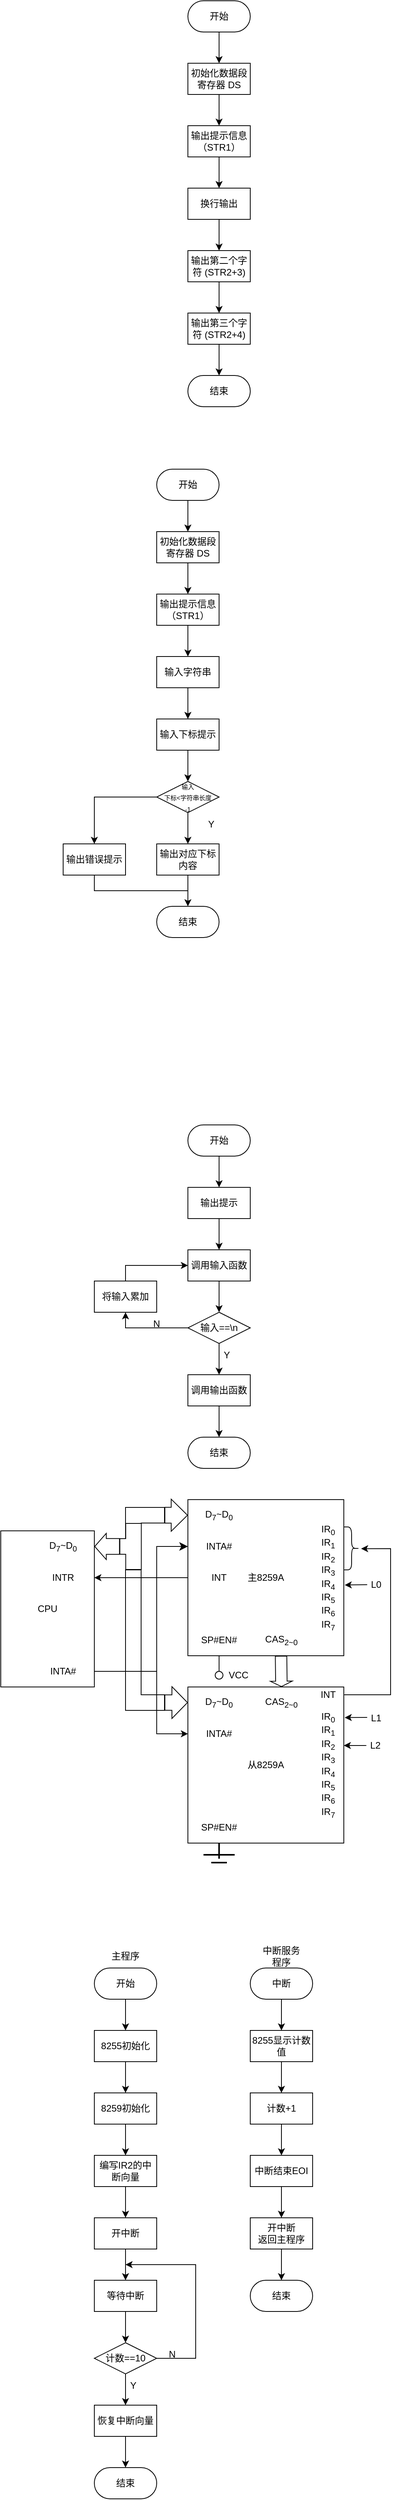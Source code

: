 <mxfile version="25.0.3">
  <diagram name="第 1 页" id="qM_Vd2Z4YwPu5ygJ0VQ-">
    <mxGraphModel dx="763" dy="683" grid="1" gridSize="10" guides="1" tooltips="1" connect="1" arrows="1" fold="1" page="1" pageScale="1" pageWidth="827" pageHeight="1169" math="0" shadow="0">
      <root>
        <mxCell id="0" />
        <mxCell id="1" parent="0" />
        <mxCell id="ZWVXak1l3mRAFnm6a1Ak-15" value="" style="shape=corner;whiteSpace=wrap;html=1;dx=20;dy=20;" parent="1" vertex="1">
          <mxGeometry x="200" y="2090" width="50" height="40" as="geometry" />
        </mxCell>
        <mxCell id="ZWVXak1l3mRAFnm6a1Ak-8" value="" style="shape=tee;whiteSpace=wrap;html=1;rotation=90;" parent="1" vertex="1">
          <mxGeometry x="177" y="2126.25" width="59" height="27.5" as="geometry" />
        </mxCell>
        <mxCell id="CKOHkXb5RTJAz6bEvQPp-3" style="edgeStyle=orthogonalEdgeStyle;rounded=0;orthogonalLoop=1;jettySize=auto;html=1;entryX=0.5;entryY=0;entryDx=0;entryDy=0;" parent="1" source="CKOHkXb5RTJAz6bEvQPp-1" target="CKOHkXb5RTJAz6bEvQPp-2" edge="1">
          <mxGeometry relative="1" as="geometry" />
        </mxCell>
        <mxCell id="CKOHkXb5RTJAz6bEvQPp-1" value="开始" style="rounded=1;whiteSpace=wrap;html=1;arcSize=50;" parent="1" vertex="1">
          <mxGeometry x="280" y="160" width="80" height="40" as="geometry" />
        </mxCell>
        <mxCell id="CKOHkXb5RTJAz6bEvQPp-5" style="edgeStyle=orthogonalEdgeStyle;rounded=0;orthogonalLoop=1;jettySize=auto;html=1;entryX=0.5;entryY=0;entryDx=0;entryDy=0;" parent="1" source="CKOHkXb5RTJAz6bEvQPp-2" target="CKOHkXb5RTJAz6bEvQPp-4" edge="1">
          <mxGeometry relative="1" as="geometry" />
        </mxCell>
        <mxCell id="CKOHkXb5RTJAz6bEvQPp-2" value="初始化数据段寄存器 DS" style="rounded=0;whiteSpace=wrap;html=1;" parent="1" vertex="1">
          <mxGeometry x="280" y="240" width="80" height="40" as="geometry" />
        </mxCell>
        <mxCell id="CKOHkXb5RTJAz6bEvQPp-7" style="edgeStyle=orthogonalEdgeStyle;rounded=0;orthogonalLoop=1;jettySize=auto;html=1;" parent="1" source="CKOHkXb5RTJAz6bEvQPp-4" target="CKOHkXb5RTJAz6bEvQPp-6" edge="1">
          <mxGeometry relative="1" as="geometry" />
        </mxCell>
        <mxCell id="CKOHkXb5RTJAz6bEvQPp-4" value="输出提示信息（STR1）" style="rounded=0;whiteSpace=wrap;html=1;" parent="1" vertex="1">
          <mxGeometry x="280" y="320" width="80" height="40" as="geometry" />
        </mxCell>
        <mxCell id="CKOHkXb5RTJAz6bEvQPp-10" style="edgeStyle=orthogonalEdgeStyle;rounded=0;orthogonalLoop=1;jettySize=auto;html=1;entryX=0.5;entryY=0;entryDx=0;entryDy=0;" parent="1" source="CKOHkXb5RTJAz6bEvQPp-6" target="CKOHkXb5RTJAz6bEvQPp-8" edge="1">
          <mxGeometry relative="1" as="geometry" />
        </mxCell>
        <mxCell id="CKOHkXb5RTJAz6bEvQPp-6" value="换行输出" style="rounded=0;whiteSpace=wrap;html=1;" parent="1" vertex="1">
          <mxGeometry x="280" y="400" width="80" height="40" as="geometry" />
        </mxCell>
        <mxCell id="CKOHkXb5RTJAz6bEvQPp-11" style="edgeStyle=orthogonalEdgeStyle;rounded=0;orthogonalLoop=1;jettySize=auto;html=1;entryX=0.5;entryY=0;entryDx=0;entryDy=0;" parent="1" source="CKOHkXb5RTJAz6bEvQPp-8" target="CKOHkXb5RTJAz6bEvQPp-9" edge="1">
          <mxGeometry relative="1" as="geometry" />
        </mxCell>
        <mxCell id="CKOHkXb5RTJAz6bEvQPp-8" value="输出第二个字符 (STR2+3)" style="rounded=0;whiteSpace=wrap;html=1;" parent="1" vertex="1">
          <mxGeometry x="280" y="480" width="80" height="40" as="geometry" />
        </mxCell>
        <mxCell id="CKOHkXb5RTJAz6bEvQPp-13" style="edgeStyle=orthogonalEdgeStyle;rounded=0;orthogonalLoop=1;jettySize=auto;html=1;" parent="1" source="CKOHkXb5RTJAz6bEvQPp-9" target="CKOHkXb5RTJAz6bEvQPp-12" edge="1">
          <mxGeometry relative="1" as="geometry" />
        </mxCell>
        <mxCell id="CKOHkXb5RTJAz6bEvQPp-9" value="输出第三个字符 (STR2+4)" style="rounded=0;whiteSpace=wrap;html=1;" parent="1" vertex="1">
          <mxGeometry x="280" y="560" width="80" height="40" as="geometry" />
        </mxCell>
        <mxCell id="CKOHkXb5RTJAz6bEvQPp-12" value="结束" style="rounded=1;whiteSpace=wrap;html=1;arcSize=50;" parent="1" vertex="1">
          <mxGeometry x="280" y="640" width="80" height="40" as="geometry" />
        </mxCell>
        <mxCell id="7yRLnJ1UI4WY9eKZldCq-5" style="edgeStyle=orthogonalEdgeStyle;rounded=0;orthogonalLoop=1;jettySize=auto;html=1;entryX=0.5;entryY=0;entryDx=0;entryDy=0;" parent="1" source="7yRLnJ1UI4WY9eKZldCq-1" target="7yRLnJ1UI4WY9eKZldCq-3" edge="1">
          <mxGeometry relative="1" as="geometry" />
        </mxCell>
        <mxCell id="7yRLnJ1UI4WY9eKZldCq-1" value="开始" style="rounded=1;whiteSpace=wrap;html=1;arcSize=50;" parent="1" vertex="1">
          <mxGeometry x="240" y="760" width="80" height="40" as="geometry" />
        </mxCell>
        <mxCell id="7yRLnJ1UI4WY9eKZldCq-2" style="edgeStyle=orthogonalEdgeStyle;rounded=0;orthogonalLoop=1;jettySize=auto;html=1;entryX=0.5;entryY=0;entryDx=0;entryDy=0;" parent="1" source="7yRLnJ1UI4WY9eKZldCq-3" target="7yRLnJ1UI4WY9eKZldCq-4" edge="1">
          <mxGeometry relative="1" as="geometry" />
        </mxCell>
        <mxCell id="7yRLnJ1UI4WY9eKZldCq-3" value="初始化数据段寄存器 DS" style="rounded=0;whiteSpace=wrap;html=1;" parent="1" vertex="1">
          <mxGeometry x="240" y="840" width="80" height="40" as="geometry" />
        </mxCell>
        <mxCell id="7yRLnJ1UI4WY9eKZldCq-4" value="输出提示信息（STR1）" style="rounded=0;whiteSpace=wrap;html=1;" parent="1" vertex="1">
          <mxGeometry x="240" y="920" width="80" height="40" as="geometry" />
        </mxCell>
        <mxCell id="7yRLnJ1UI4WY9eKZldCq-9" style="edgeStyle=orthogonalEdgeStyle;rounded=0;orthogonalLoop=1;jettySize=auto;html=1;entryX=0.5;entryY=0;entryDx=0;entryDy=0;" parent="1" source="7yRLnJ1UI4WY9eKZldCq-6" target="7yRLnJ1UI4WY9eKZldCq-8" edge="1">
          <mxGeometry relative="1" as="geometry" />
        </mxCell>
        <mxCell id="7yRLnJ1UI4WY9eKZldCq-6" value="输入字符串" style="rounded=0;whiteSpace=wrap;html=1;" parent="1" vertex="1">
          <mxGeometry x="240" y="1000" width="80" height="40" as="geometry" />
        </mxCell>
        <mxCell id="7yRLnJ1UI4WY9eKZldCq-7" style="edgeStyle=orthogonalEdgeStyle;rounded=0;orthogonalLoop=1;jettySize=auto;html=1;entryX=0.5;entryY=0;entryDx=0;entryDy=0;" parent="1" source="7yRLnJ1UI4WY9eKZldCq-4" target="7yRLnJ1UI4WY9eKZldCq-6" edge="1">
          <mxGeometry relative="1" as="geometry" />
        </mxCell>
        <mxCell id="7yRLnJ1UI4WY9eKZldCq-11" style="edgeStyle=orthogonalEdgeStyle;rounded=0;orthogonalLoop=1;jettySize=auto;html=1;" parent="1" source="7yRLnJ1UI4WY9eKZldCq-8" target="7yRLnJ1UI4WY9eKZldCq-10" edge="1">
          <mxGeometry relative="1" as="geometry" />
        </mxCell>
        <mxCell id="7yRLnJ1UI4WY9eKZldCq-8" value="输入下标提示" style="rounded=0;whiteSpace=wrap;html=1;" parent="1" vertex="1">
          <mxGeometry x="240" y="1080" width="80" height="40" as="geometry" />
        </mxCell>
        <mxCell id="7yRLnJ1UI4WY9eKZldCq-13" style="edgeStyle=orthogonalEdgeStyle;rounded=0;orthogonalLoop=1;jettySize=auto;html=1;" parent="1" source="7yRLnJ1UI4WY9eKZldCq-10" edge="1">
          <mxGeometry relative="1" as="geometry">
            <mxPoint x="280" y="1240" as="targetPoint" />
          </mxGeometry>
        </mxCell>
        <mxCell id="7yRLnJ1UI4WY9eKZldCq-19" style="edgeStyle=orthogonalEdgeStyle;rounded=0;orthogonalLoop=1;jettySize=auto;html=1;entryX=0.5;entryY=0;entryDx=0;entryDy=0;" parent="1" source="7yRLnJ1UI4WY9eKZldCq-10" target="7yRLnJ1UI4WY9eKZldCq-18" edge="1">
          <mxGeometry relative="1" as="geometry" />
        </mxCell>
        <mxCell id="7yRLnJ1UI4WY9eKZldCq-10" value="&lt;font style=&quot;font-size: 8px;&quot;&gt;输入&lt;/font&gt;&lt;div&gt;&lt;font style=&quot;font-size: 8px;&quot;&gt;下&lt;/font&gt;&lt;font style=&quot;background-color: initial; font-size: 8px;&quot;&gt;标&amp;lt;字符串长&lt;/font&gt;&lt;span style=&quot;background-color: initial; font-size: 8px;&quot;&gt;度&lt;/span&gt;&lt;div&gt;&lt;span style=&quot;font-size: 8px; background-color: initial;&quot;&gt;-1&lt;/span&gt;&lt;/div&gt;&lt;/div&gt;" style="rhombus;whiteSpace=wrap;html=1;" parent="1" vertex="1">
          <mxGeometry x="240" y="1160" width="80" height="40" as="geometry" />
        </mxCell>
        <mxCell id="7yRLnJ1UI4WY9eKZldCq-16" style="edgeStyle=orthogonalEdgeStyle;rounded=0;orthogonalLoop=1;jettySize=auto;html=1;entryX=0.5;entryY=0;entryDx=0;entryDy=0;" parent="1" source="7yRLnJ1UI4WY9eKZldCq-14" target="7yRLnJ1UI4WY9eKZldCq-15" edge="1">
          <mxGeometry relative="1" as="geometry" />
        </mxCell>
        <mxCell id="7yRLnJ1UI4WY9eKZldCq-14" value="输出对应下标内容" style="rounded=0;whiteSpace=wrap;html=1;" parent="1" vertex="1">
          <mxGeometry x="240" y="1240" width="80" height="40" as="geometry" />
        </mxCell>
        <mxCell id="7yRLnJ1UI4WY9eKZldCq-15" value="结束" style="rounded=1;whiteSpace=wrap;html=1;arcSize=50;" parent="1" vertex="1">
          <mxGeometry x="240" y="1320" width="80" height="40" as="geometry" />
        </mxCell>
        <mxCell id="7yRLnJ1UI4WY9eKZldCq-17" value="Y" style="text;html=1;align=center;verticalAlign=middle;whiteSpace=wrap;rounded=0;" parent="1" vertex="1">
          <mxGeometry x="280" y="1200" width="60" height="30" as="geometry" />
        </mxCell>
        <mxCell id="7yRLnJ1UI4WY9eKZldCq-18" value="输出错误提示" style="rounded=0;whiteSpace=wrap;html=1;" parent="1" vertex="1">
          <mxGeometry x="120" y="1240" width="80" height="40" as="geometry" />
        </mxCell>
        <mxCell id="7yRLnJ1UI4WY9eKZldCq-21" value="" style="endArrow=none;html=1;rounded=0;exitX=0.5;exitY=1;exitDx=0;exitDy=0;" parent="1" source="7yRLnJ1UI4WY9eKZldCq-18" edge="1">
          <mxGeometry width="50" height="50" relative="1" as="geometry">
            <mxPoint x="160" y="1300" as="sourcePoint" />
            <mxPoint x="280" y="1300" as="targetPoint" />
            <Array as="points">
              <mxPoint x="160" y="1300" />
            </Array>
          </mxGeometry>
        </mxCell>
        <mxCell id="BoqUyhiPFlQtKTsmYZfX-4" style="edgeStyle=orthogonalEdgeStyle;rounded=0;orthogonalLoop=1;jettySize=auto;html=1;entryX=0.5;entryY=0;entryDx=0;entryDy=0;" parent="1" source="BoqUyhiPFlQtKTsmYZfX-1" target="BoqUyhiPFlQtKTsmYZfX-3" edge="1">
          <mxGeometry relative="1" as="geometry" />
        </mxCell>
        <mxCell id="BoqUyhiPFlQtKTsmYZfX-1" value="开始" style="rounded=1;whiteSpace=wrap;html=1;arcSize=50;" parent="1" vertex="1">
          <mxGeometry x="280" y="1600" width="80" height="40" as="geometry" />
        </mxCell>
        <mxCell id="BoqUyhiPFlQtKTsmYZfX-2" value="结束" style="rounded=1;whiteSpace=wrap;html=1;arcSize=50;" parent="1" vertex="1">
          <mxGeometry x="280" y="2000" width="80" height="40" as="geometry" />
        </mxCell>
        <mxCell id="BoqUyhiPFlQtKTsmYZfX-7" style="edgeStyle=orthogonalEdgeStyle;rounded=0;orthogonalLoop=1;jettySize=auto;html=1;entryX=0.5;entryY=0;entryDx=0;entryDy=0;" parent="1" source="BoqUyhiPFlQtKTsmYZfX-3" target="BoqUyhiPFlQtKTsmYZfX-5" edge="1">
          <mxGeometry relative="1" as="geometry" />
        </mxCell>
        <mxCell id="BoqUyhiPFlQtKTsmYZfX-3" value="输出提示" style="rounded=0;whiteSpace=wrap;html=1;" parent="1" vertex="1">
          <mxGeometry x="280" y="1680" width="80" height="40" as="geometry" />
        </mxCell>
        <mxCell id="BoqUyhiPFlQtKTsmYZfX-8" style="edgeStyle=orthogonalEdgeStyle;rounded=0;orthogonalLoop=1;jettySize=auto;html=1;" parent="1" source="BoqUyhiPFlQtKTsmYZfX-5" target="BoqUyhiPFlQtKTsmYZfX-6" edge="1">
          <mxGeometry relative="1" as="geometry" />
        </mxCell>
        <mxCell id="BoqUyhiPFlQtKTsmYZfX-5" value="调用输入函数" style="rounded=0;whiteSpace=wrap;html=1;" parent="1" vertex="1">
          <mxGeometry x="280" y="1760" width="80" height="40" as="geometry" />
        </mxCell>
        <mxCell id="BoqUyhiPFlQtKTsmYZfX-13" style="edgeStyle=orthogonalEdgeStyle;rounded=0;orthogonalLoop=1;jettySize=auto;html=1;entryX=0.5;entryY=0;entryDx=0;entryDy=0;" parent="1" source="BoqUyhiPFlQtKTsmYZfX-6" target="BoqUyhiPFlQtKTsmYZfX-12" edge="1">
          <mxGeometry relative="1" as="geometry" />
        </mxCell>
        <mxCell id="BoqUyhiPFlQtKTsmYZfX-16" style="edgeStyle=orthogonalEdgeStyle;rounded=0;orthogonalLoop=1;jettySize=auto;html=1;entryX=0.5;entryY=1;entryDx=0;entryDy=0;" parent="1" source="BoqUyhiPFlQtKTsmYZfX-6" target="BoqUyhiPFlQtKTsmYZfX-15" edge="1">
          <mxGeometry relative="1" as="geometry" />
        </mxCell>
        <mxCell id="BoqUyhiPFlQtKTsmYZfX-6" value="输入==\n" style="rhombus;whiteSpace=wrap;html=1;" parent="1" vertex="1">
          <mxGeometry x="280" y="1840" width="80" height="40" as="geometry" />
        </mxCell>
        <mxCell id="BoqUyhiPFlQtKTsmYZfX-20" style="edgeStyle=orthogonalEdgeStyle;rounded=0;orthogonalLoop=1;jettySize=auto;html=1;entryX=0.5;entryY=0;entryDx=0;entryDy=0;" parent="1" source="BoqUyhiPFlQtKTsmYZfX-12" target="BoqUyhiPFlQtKTsmYZfX-2" edge="1">
          <mxGeometry relative="1" as="geometry" />
        </mxCell>
        <mxCell id="BoqUyhiPFlQtKTsmYZfX-12" value="调用输出函数" style="rounded=0;whiteSpace=wrap;html=1;" parent="1" vertex="1">
          <mxGeometry x="280" y="1920" width="80" height="40" as="geometry" />
        </mxCell>
        <mxCell id="BoqUyhiPFlQtKTsmYZfX-17" style="edgeStyle=orthogonalEdgeStyle;rounded=0;orthogonalLoop=1;jettySize=auto;html=1;entryX=0;entryY=0.5;entryDx=0;entryDy=0;" parent="1" source="BoqUyhiPFlQtKTsmYZfX-15" target="BoqUyhiPFlQtKTsmYZfX-5" edge="1">
          <mxGeometry relative="1" as="geometry">
            <Array as="points">
              <mxPoint x="200" y="1780" />
            </Array>
          </mxGeometry>
        </mxCell>
        <mxCell id="BoqUyhiPFlQtKTsmYZfX-15" value="将输入累加" style="rounded=0;whiteSpace=wrap;html=1;" parent="1" vertex="1">
          <mxGeometry x="160" y="1800" width="80" height="40" as="geometry" />
        </mxCell>
        <mxCell id="BoqUyhiPFlQtKTsmYZfX-18" value="N" style="text;html=1;align=center;verticalAlign=middle;whiteSpace=wrap;rounded=0;" parent="1" vertex="1">
          <mxGeometry x="210" y="1840" width="60" height="30" as="geometry" />
        </mxCell>
        <mxCell id="BoqUyhiPFlQtKTsmYZfX-19" value="Y" style="text;html=1;align=center;verticalAlign=middle;whiteSpace=wrap;rounded=0;" parent="1" vertex="1">
          <mxGeometry x="300" y="1880" width="60" height="30" as="geometry" />
        </mxCell>
        <mxCell id="Rfe_46gNkRVvI8GZcj9P-1" value="CPU" style="rounded=0;whiteSpace=wrap;html=1;" parent="1" vertex="1">
          <mxGeometry x="40" y="2120" width="120" height="200" as="geometry" />
        </mxCell>
        <mxCell id="Rfe_46gNkRVvI8GZcj9P-2" value="D&lt;sub&gt;7&lt;/sub&gt;~D&lt;sub&gt;0&lt;/sub&gt;" style="text;html=1;align=center;verticalAlign=middle;whiteSpace=wrap;rounded=0;" parent="1" vertex="1">
          <mxGeometry x="80" y="2120" width="80" height="40" as="geometry" />
        </mxCell>
        <mxCell id="Rfe_46gNkRVvI8GZcj9P-3" value="INTR" style="text;html=1;align=center;verticalAlign=middle;whiteSpace=wrap;rounded=0;" parent="1" vertex="1">
          <mxGeometry x="80" y="2160" width="80" height="40" as="geometry" />
        </mxCell>
        <mxCell id="Rfe_46gNkRVvI8GZcj9P-4" value="INTA#" style="text;html=1;align=center;verticalAlign=middle;whiteSpace=wrap;rounded=0;" parent="1" vertex="1">
          <mxGeometry x="80" y="2280" width="80" height="40" as="geometry" />
        </mxCell>
        <mxCell id="Rfe_46gNkRVvI8GZcj9P-5" value="主8259A" style="rounded=0;whiteSpace=wrap;html=1;" parent="1" vertex="1">
          <mxGeometry x="280" y="2080" width="200" height="200" as="geometry" />
        </mxCell>
        <mxCell id="Rfe_46gNkRVvI8GZcj9P-6" value="D&lt;sub&gt;7&lt;/sub&gt;~D&lt;sub&gt;0&lt;/sub&gt;" style="text;html=1;align=center;verticalAlign=middle;whiteSpace=wrap;rounded=0;" parent="1" vertex="1">
          <mxGeometry x="280" y="2080" width="80" height="40" as="geometry" />
        </mxCell>
        <mxCell id="Rfe_46gNkRVvI8GZcj9P-7" value="INTA#" style="text;html=1;align=center;verticalAlign=middle;whiteSpace=wrap;rounded=0;" parent="1" vertex="1">
          <mxGeometry x="280" y="2120" width="80" height="40" as="geometry" />
        </mxCell>
        <mxCell id="Rfe_46gNkRVvI8GZcj9P-8" value="INT" style="text;html=1;align=center;verticalAlign=middle;whiteSpace=wrap;rounded=0;" parent="1" vertex="1">
          <mxGeometry x="280" y="2160" width="80" height="40" as="geometry" />
        </mxCell>
        <mxCell id="Rfe_46gNkRVvI8GZcj9P-9" value="SP#EN#" style="text;html=1;align=center;verticalAlign=middle;whiteSpace=wrap;rounded=0;" parent="1" vertex="1">
          <mxGeometry x="280" y="2240" width="80" height="40" as="geometry" />
        </mxCell>
        <mxCell id="Rfe_46gNkRVvI8GZcj9P-10" value="CAS&lt;sub&gt;2~0&lt;/sub&gt;" style="text;html=1;align=center;verticalAlign=middle;whiteSpace=wrap;rounded=0;" parent="1" vertex="1">
          <mxGeometry x="360" y="2240" width="80" height="40" as="geometry" />
        </mxCell>
        <mxCell id="Rfe_46gNkRVvI8GZcj9P-11" value="IR&lt;sub&gt;0&lt;/sub&gt;&lt;div&gt;IR&lt;sub&gt;1&lt;/sub&gt;&lt;/div&gt;&lt;div&gt;IR&lt;sub&gt;2&lt;/sub&gt;&lt;/div&gt;&lt;div&gt;IR&lt;sub&gt;3&lt;/sub&gt;&lt;/div&gt;&lt;div&gt;IR&lt;sub&gt;4&lt;/sub&gt;&lt;/div&gt;&lt;div&gt;IR&lt;sub&gt;5&lt;/sub&gt;&lt;/div&gt;&lt;div&gt;IR&lt;sub&gt;6&lt;/sub&gt;&lt;/div&gt;&lt;div&gt;IR&lt;sub&gt;7&lt;/sub&gt;&lt;/div&gt;" style="text;html=1;align=center;verticalAlign=middle;whiteSpace=wrap;rounded=0;" parent="1" vertex="1">
          <mxGeometry x="440" y="2080" width="40" height="200" as="geometry" />
        </mxCell>
        <mxCell id="Rfe_46gNkRVvI8GZcj9P-12" value="从8259A" style="rounded=0;whiteSpace=wrap;html=1;" parent="1" vertex="1">
          <mxGeometry x="280" y="2320" width="200" height="200" as="geometry" />
        </mxCell>
        <mxCell id="Rfe_46gNkRVvI8GZcj9P-13" value="D&lt;sub&gt;7&lt;/sub&gt;~D&lt;sub&gt;0&lt;/sub&gt;" style="text;html=1;align=center;verticalAlign=middle;whiteSpace=wrap;rounded=0;" parent="1" vertex="1">
          <mxGeometry x="280" y="2320" width="80" height="40" as="geometry" />
        </mxCell>
        <mxCell id="Rfe_46gNkRVvI8GZcj9P-14" value="INTA#" style="text;html=1;align=center;verticalAlign=middle;whiteSpace=wrap;rounded=0;" parent="1" vertex="1">
          <mxGeometry x="280" y="2360" width="80" height="40" as="geometry" />
        </mxCell>
        <mxCell id="Rfe_46gNkRVvI8GZcj9P-16" value="SP#EN#" style="text;html=1;align=center;verticalAlign=middle;whiteSpace=wrap;rounded=0;" parent="1" vertex="1">
          <mxGeometry x="280" y="2480" width="80" height="40" as="geometry" />
        </mxCell>
        <mxCell id="Rfe_46gNkRVvI8GZcj9P-17" value="CAS&lt;sub&gt;2~0&lt;/sub&gt;" style="text;html=1;align=center;verticalAlign=middle;whiteSpace=wrap;rounded=0;" parent="1" vertex="1">
          <mxGeometry x="360" y="2320" width="80" height="40" as="geometry" />
        </mxCell>
        <mxCell id="Rfe_46gNkRVvI8GZcj9P-18" value="IR&lt;sub&gt;0&lt;/sub&gt;&lt;div&gt;IR&lt;sub&gt;1&lt;/sub&gt;&lt;/div&gt;&lt;div&gt;IR&lt;sub&gt;2&lt;/sub&gt;&lt;/div&gt;&lt;div&gt;IR&lt;sub&gt;3&lt;/sub&gt;&lt;/div&gt;&lt;div&gt;IR&lt;sub&gt;4&lt;/sub&gt;&lt;/div&gt;&lt;div&gt;IR&lt;sub&gt;5&lt;/sub&gt;&lt;/div&gt;&lt;div&gt;IR&lt;sub&gt;6&lt;/sub&gt;&lt;/div&gt;&lt;div&gt;IR&lt;sub&gt;7&lt;/sub&gt;&lt;/div&gt;" style="text;html=1;align=center;verticalAlign=middle;whiteSpace=wrap;rounded=0;" parent="1" vertex="1">
          <mxGeometry x="440" y="2320" width="40" height="200" as="geometry" />
        </mxCell>
        <mxCell id="Rfe_46gNkRVvI8GZcj9P-19" value="" style="shape=flexArrow;endArrow=classic;html=1;rounded=0;width=14.722;endSize=1.969;endWidth=12.448;" parent="1" edge="1">
          <mxGeometry width="50" height="50" relative="1" as="geometry">
            <mxPoint x="399.5" y="2280" as="sourcePoint" />
            <mxPoint x="400" y="2320" as="targetPoint" />
          </mxGeometry>
        </mxCell>
        <mxCell id="Rfe_46gNkRVvI8GZcj9P-21" value="" style="endArrow=none;html=1;rounded=0;entryX=0.5;entryY=1;entryDx=0;entryDy=0;" parent="1" target="Rfe_46gNkRVvI8GZcj9P-9" edge="1">
          <mxGeometry width="50" height="50" relative="1" as="geometry">
            <mxPoint x="320" y="2300" as="sourcePoint" />
            <mxPoint x="390" y="2250" as="targetPoint" />
          </mxGeometry>
        </mxCell>
        <mxCell id="Rfe_46gNkRVvI8GZcj9P-22" value="" style="ellipse;whiteSpace=wrap;html=1;aspect=fixed;" parent="1" vertex="1">
          <mxGeometry x="315" y="2300" width="10" height="10" as="geometry" />
        </mxCell>
        <mxCell id="Rfe_46gNkRVvI8GZcj9P-23" value="VCC" style="text;html=1;align=center;verticalAlign=middle;whiteSpace=wrap;rounded=0;" parent="1" vertex="1">
          <mxGeometry x="315" y="2290" width="60" height="30" as="geometry" />
        </mxCell>
        <mxCell id="Rfe_46gNkRVvI8GZcj9P-15" value="INT" style="text;html=1;align=center;verticalAlign=middle;whiteSpace=wrap;rounded=0;" parent="1" vertex="1">
          <mxGeometry x="440" y="2320" width="40" height="20" as="geometry" />
        </mxCell>
        <mxCell id="ZWVXak1l3mRAFnm6a1Ak-10" value="" style="shape=flexArrow;endArrow=classic;html=1;rounded=0;entryX=1;entryY=0.5;entryDx=0;entryDy=0;endWidth=12.36;endSize=4.609;width=20.235;exitX=0.5;exitY=1;exitDx=0;exitDy=0;exitPerimeter=0;" parent="1" source="ZWVXak1l3mRAFnm6a1Ak-8" target="Rfe_46gNkRVvI8GZcj9P-2" edge="1">
          <mxGeometry width="50" height="50" relative="1" as="geometry">
            <mxPoint x="190" y="2140" as="sourcePoint" />
            <mxPoint x="225" y="2090" as="targetPoint" />
            <Array as="points" />
          </mxGeometry>
        </mxCell>
        <mxCell id="ZWVXak1l3mRAFnm6a1Ak-17" value="" style="shape=flexArrow;endArrow=classic;html=1;rounded=0;entryX=0;entryY=0.5;entryDx=0;entryDy=0;width=20.192;endSize=6.64;" parent="1" target="Rfe_46gNkRVvI8GZcj9P-6" edge="1">
          <mxGeometry width="50" height="50" relative="1" as="geometry">
            <mxPoint x="250" y="2100" as="sourcePoint" />
            <mxPoint x="286" y="2040" as="targetPoint" />
          </mxGeometry>
        </mxCell>
        <mxCell id="ZWVXak1l3mRAFnm6a1Ak-18" value="" style="shape=corner;whiteSpace=wrap;html=1;rotation=-90;" parent="1" vertex="1">
          <mxGeometry x="135" y="2235" width="180" height="50" as="geometry" />
        </mxCell>
        <mxCell id="ZWVXak1l3mRAFnm6a1Ak-19" value="" style="shape=flexArrow;endArrow=classic;html=1;rounded=0;entryX=0;entryY=0.5;entryDx=0;entryDy=0;exitX=0;exitY=0;exitDx=10;exitDy=50;exitPerimeter=0;width=19.777;endSize=6.326;" parent="1" source="ZWVXak1l3mRAFnm6a1Ak-18" target="Rfe_46gNkRVvI8GZcj9P-13" edge="1">
          <mxGeometry width="50" height="50" relative="1" as="geometry">
            <mxPoint x="220" y="2330" as="sourcePoint" />
            <mxPoint x="270" y="2280" as="targetPoint" />
          </mxGeometry>
        </mxCell>
        <mxCell id="ZWVXak1l3mRAFnm6a1Ak-20" value="" style="endArrow=classic;html=1;rounded=0;entryX=1;entryY=0.5;entryDx=0;entryDy=0;exitX=0;exitY=0.5;exitDx=0;exitDy=0;" parent="1" source="Rfe_46gNkRVvI8GZcj9P-8" target="Rfe_46gNkRVvI8GZcj9P-3" edge="1">
          <mxGeometry width="50" height="50" relative="1" as="geometry">
            <mxPoint x="290" y="2360" as="sourcePoint" />
            <mxPoint x="340" y="2310" as="targetPoint" />
          </mxGeometry>
        </mxCell>
        <mxCell id="ZWVXak1l3mRAFnm6a1Ak-22" value="" style="edgeStyle=elbowEdgeStyle;elbow=horizontal;endArrow=classic;html=1;curved=0;rounded=0;endSize=8;startSize=8;exitX=1;exitY=0;exitDx=0;exitDy=0;entryX=0;entryY=0.5;entryDx=0;entryDy=0;" parent="1" target="Rfe_46gNkRVvI8GZcj9P-7" edge="1">
          <mxGeometry width="50" height="50" relative="1" as="geometry">
            <mxPoint x="160" y="2300" as="sourcePoint" />
            <mxPoint x="280" y="2160" as="targetPoint" />
            <Array as="points">
              <mxPoint x="240" y="2220" />
            </Array>
          </mxGeometry>
        </mxCell>
        <mxCell id="ZWVXak1l3mRAFnm6a1Ak-24" value="" style="endArrow=classic;html=1;rounded=0;entryX=0;entryY=0.5;entryDx=0;entryDy=0;" parent="1" target="Rfe_46gNkRVvI8GZcj9P-14" edge="1">
          <mxGeometry width="50" height="50" relative="1" as="geometry">
            <mxPoint x="240" y="2300" as="sourcePoint" />
            <mxPoint x="189.02" y="2383" as="targetPoint" />
            <Array as="points">
              <mxPoint x="240" y="2380" />
            </Array>
          </mxGeometry>
        </mxCell>
        <mxCell id="ZWVXak1l3mRAFnm6a1Ak-26" value="" style="line;strokeWidth=2;html=1;" parent="1" vertex="1">
          <mxGeometry x="300" y="2530" width="40" height="10" as="geometry" />
        </mxCell>
        <mxCell id="ZWVXak1l3mRAFnm6a1Ak-27" value="" style="line;strokeWidth=2;html=1;" parent="1" vertex="1">
          <mxGeometry x="310" y="2540" width="20" height="10" as="geometry" />
        </mxCell>
        <mxCell id="ZWVXak1l3mRAFnm6a1Ak-28" value="" style="line;strokeWidth=2;direction=south;html=1;" parent="1" vertex="1">
          <mxGeometry x="315" y="2520" width="10" height="20" as="geometry" />
        </mxCell>
        <mxCell id="ZWVXak1l3mRAFnm6a1Ak-29" value="" style="endArrow=classic;html=1;rounded=0;entryX=1.028;entryY=0.196;entryDx=0;entryDy=0;entryPerimeter=0;" parent="1" target="Rfe_46gNkRVvI8GZcj9P-18" edge="1">
          <mxGeometry width="50" height="50" relative="1" as="geometry">
            <mxPoint x="510" y="2359" as="sourcePoint" />
            <mxPoint x="480" y="2365" as="targetPoint" />
          </mxGeometry>
        </mxCell>
        <mxCell id="ZWVXak1l3mRAFnm6a1Ak-36" value="" style="endArrow=classic;html=1;rounded=0;entryX=1.028;entryY=0.275;entryDx=0;entryDy=0;entryPerimeter=0;" parent="1" edge="1">
          <mxGeometry width="50" height="50" relative="1" as="geometry">
            <mxPoint x="508.88" y="2395" as="sourcePoint" />
            <mxPoint x="480" y="2395" as="targetPoint" />
          </mxGeometry>
        </mxCell>
        <mxCell id="ZWVXak1l3mRAFnm6a1Ak-37" value="L1" style="text;html=1;align=center;verticalAlign=middle;whiteSpace=wrap;rounded=0;" parent="1" vertex="1">
          <mxGeometry x="510.88" y="2345" width="21.12" height="30" as="geometry" />
        </mxCell>
        <mxCell id="ZWVXak1l3mRAFnm6a1Ak-38" value="L2" style="text;html=1;align=center;verticalAlign=middle;whiteSpace=wrap;rounded=0;" parent="1" vertex="1">
          <mxGeometry x="509.88" y="2380" width="21.12" height="30" as="geometry" />
        </mxCell>
        <mxCell id="ZWVXak1l3mRAFnm6a1Ak-39" value="" style="endArrow=classic;html=1;rounded=0;entryX=1.028;entryY=0.547;entryDx=0;entryDy=0;entryPerimeter=0;" parent="1" target="Rfe_46gNkRVvI8GZcj9P-11" edge="1">
          <mxGeometry width="50" height="50" relative="1" as="geometry">
            <mxPoint x="510" y="2189" as="sourcePoint" />
            <mxPoint x="500" y="2185" as="targetPoint" />
          </mxGeometry>
        </mxCell>
        <mxCell id="ZWVXak1l3mRAFnm6a1Ak-40" value="L0" style="text;html=1;align=center;verticalAlign=middle;whiteSpace=wrap;rounded=0;" parent="1" vertex="1">
          <mxGeometry x="510.88" y="2174" width="21.12" height="30" as="geometry" />
        </mxCell>
        <mxCell id="ZWVXak1l3mRAFnm6a1Ak-41" value="" style="shape=curlyBracket;whiteSpace=wrap;html=1;rounded=1;flipH=1;labelPosition=right;verticalLabelPosition=middle;align=left;verticalAlign=middle;size=0.5;" parent="1" vertex="1">
          <mxGeometry x="480" y="2115" width="20" height="55" as="geometry" />
        </mxCell>
        <mxCell id="ZWVXak1l3mRAFnm6a1Ak-42" style="edgeStyle=orthogonalEdgeStyle;rounded=0;orthogonalLoop=1;jettySize=auto;html=1;entryX=-0.11;entryY=0.506;entryDx=0;entryDy=0;entryPerimeter=0;" parent="1" source="Rfe_46gNkRVvI8GZcj9P-15" target="ZWVXak1l3mRAFnm6a1Ak-41" edge="1">
          <mxGeometry relative="1" as="geometry">
            <Array as="points">
              <mxPoint x="540" y="2330" />
              <mxPoint x="540" y="2143" />
            </Array>
          </mxGeometry>
        </mxCell>
        <mxCell id="Ons6xheaVSADuLljXwqq-5" style="edgeStyle=orthogonalEdgeStyle;rounded=0;orthogonalLoop=1;jettySize=auto;html=1;entryX=0.5;entryY=0;entryDx=0;entryDy=0;" edge="1" parent="1" source="Ons6xheaVSADuLljXwqq-1" target="Ons6xheaVSADuLljXwqq-2">
          <mxGeometry relative="1" as="geometry" />
        </mxCell>
        <mxCell id="Ons6xheaVSADuLljXwqq-1" value="开始" style="rounded=1;whiteSpace=wrap;html=1;arcSize=50;" vertex="1" parent="1">
          <mxGeometry x="160" y="2680" width="80" height="40" as="geometry" />
        </mxCell>
        <mxCell id="Ons6xheaVSADuLljXwqq-7" style="edgeStyle=orthogonalEdgeStyle;rounded=0;orthogonalLoop=1;jettySize=auto;html=1;entryX=0.5;entryY=0;entryDx=0;entryDy=0;" edge="1" parent="1" source="Ons6xheaVSADuLljXwqq-2" target="Ons6xheaVSADuLljXwqq-4">
          <mxGeometry relative="1" as="geometry" />
        </mxCell>
        <mxCell id="Ons6xheaVSADuLljXwqq-2" value="8255初始化" style="rounded=0;whiteSpace=wrap;html=1;" vertex="1" parent="1">
          <mxGeometry x="160" y="2760" width="80" height="40" as="geometry" />
        </mxCell>
        <mxCell id="Ons6xheaVSADuLljXwqq-3" value="主程序" style="text;html=1;align=center;verticalAlign=middle;whiteSpace=wrap;rounded=0;" vertex="1" parent="1">
          <mxGeometry x="170" y="2650" width="60" height="30" as="geometry" />
        </mxCell>
        <mxCell id="Ons6xheaVSADuLljXwqq-23" style="edgeStyle=orthogonalEdgeStyle;rounded=0;orthogonalLoop=1;jettySize=auto;html=1;entryX=0.5;entryY=0;entryDx=0;entryDy=0;" edge="1" parent="1" source="Ons6xheaVSADuLljXwqq-4" target="Ons6xheaVSADuLljXwqq-9">
          <mxGeometry relative="1" as="geometry" />
        </mxCell>
        <mxCell id="Ons6xheaVSADuLljXwqq-4" value="8259初始化" style="rounded=0;whiteSpace=wrap;html=1;" vertex="1" parent="1">
          <mxGeometry x="160" y="2840" width="80" height="40" as="geometry" />
        </mxCell>
        <mxCell id="Ons6xheaVSADuLljXwqq-15" style="edgeStyle=orthogonalEdgeStyle;rounded=0;orthogonalLoop=1;jettySize=auto;html=1;entryX=0.5;entryY=0;entryDx=0;entryDy=0;" edge="1" parent="1" source="Ons6xheaVSADuLljXwqq-8" target="Ons6xheaVSADuLljXwqq-11">
          <mxGeometry relative="1" as="geometry" />
        </mxCell>
        <mxCell id="Ons6xheaVSADuLljXwqq-8" value="等待中断" style="rounded=0;whiteSpace=wrap;html=1;" vertex="1" parent="1">
          <mxGeometry x="160" y="3080" width="80" height="40" as="geometry" />
        </mxCell>
        <mxCell id="Ons6xheaVSADuLljXwqq-13" style="edgeStyle=orthogonalEdgeStyle;rounded=0;orthogonalLoop=1;jettySize=auto;html=1;entryX=0.5;entryY=0;entryDx=0;entryDy=0;" edge="1" parent="1" source="Ons6xheaVSADuLljXwqq-9" target="Ons6xheaVSADuLljXwqq-10">
          <mxGeometry relative="1" as="geometry" />
        </mxCell>
        <mxCell id="Ons6xheaVSADuLljXwqq-9" value="编写IR2的中断向量" style="rounded=0;whiteSpace=wrap;html=1;" vertex="1" parent="1">
          <mxGeometry x="160" y="2920" width="80" height="40" as="geometry" />
        </mxCell>
        <mxCell id="Ons6xheaVSADuLljXwqq-14" style="edgeStyle=orthogonalEdgeStyle;rounded=0;orthogonalLoop=1;jettySize=auto;html=1;entryX=0.5;entryY=0;entryDx=0;entryDy=0;" edge="1" parent="1" source="Ons6xheaVSADuLljXwqq-10" target="Ons6xheaVSADuLljXwqq-8">
          <mxGeometry relative="1" as="geometry" />
        </mxCell>
        <mxCell id="Ons6xheaVSADuLljXwqq-10" value="开中断" style="rounded=0;whiteSpace=wrap;html=1;" vertex="1" parent="1">
          <mxGeometry x="160" y="3000" width="80" height="40" as="geometry" />
        </mxCell>
        <mxCell id="Ons6xheaVSADuLljXwqq-21" style="edgeStyle=orthogonalEdgeStyle;rounded=0;orthogonalLoop=1;jettySize=auto;html=1;entryX=0.5;entryY=0;entryDx=0;entryDy=0;" edge="1" parent="1" source="Ons6xheaVSADuLljXwqq-11" target="Ons6xheaVSADuLljXwqq-19">
          <mxGeometry relative="1" as="geometry" />
        </mxCell>
        <mxCell id="Ons6xheaVSADuLljXwqq-11" value="计数==10" style="rhombus;whiteSpace=wrap;html=1;" vertex="1" parent="1">
          <mxGeometry x="160" y="3160" width="80" height="40" as="geometry" />
        </mxCell>
        <mxCell id="Ons6xheaVSADuLljXwqq-17" value="" style="endArrow=classic;html=1;rounded=0;" edge="1" parent="1">
          <mxGeometry width="50" height="50" relative="1" as="geometry">
            <mxPoint x="240" y="3180" as="sourcePoint" />
            <mxPoint x="200" y="3060" as="targetPoint" />
            <Array as="points">
              <mxPoint x="290" y="3180" />
              <mxPoint x="290" y="3060" />
            </Array>
          </mxGeometry>
        </mxCell>
        <mxCell id="Ons6xheaVSADuLljXwqq-18" value="N" style="text;html=1;align=center;verticalAlign=middle;whiteSpace=wrap;rounded=0;" vertex="1" parent="1">
          <mxGeometry x="230" y="3160" width="60" height="30" as="geometry" />
        </mxCell>
        <mxCell id="Ons6xheaVSADuLljXwqq-22" style="edgeStyle=orthogonalEdgeStyle;rounded=0;orthogonalLoop=1;jettySize=auto;html=1;entryX=0.5;entryY=0;entryDx=0;entryDy=0;" edge="1" parent="1" source="Ons6xheaVSADuLljXwqq-19" target="Ons6xheaVSADuLljXwqq-20">
          <mxGeometry relative="1" as="geometry" />
        </mxCell>
        <mxCell id="Ons6xheaVSADuLljXwqq-19" value="恢复中断向量" style="rounded=0;whiteSpace=wrap;html=1;" vertex="1" parent="1">
          <mxGeometry x="160" y="3240" width="80" height="40" as="geometry" />
        </mxCell>
        <mxCell id="Ons6xheaVSADuLljXwqq-20" value="结束" style="rounded=1;whiteSpace=wrap;html=1;arcSize=50;" vertex="1" parent="1">
          <mxGeometry x="160" y="3320" width="80" height="40" as="geometry" />
        </mxCell>
        <mxCell id="Ons6xheaVSADuLljXwqq-24" value="Y" style="text;html=1;align=center;verticalAlign=middle;whiteSpace=wrap;rounded=0;" vertex="1" parent="1">
          <mxGeometry x="180" y="3200" width="60" height="30" as="geometry" />
        </mxCell>
        <mxCell id="Ons6xheaVSADuLljXwqq-31" style="edgeStyle=orthogonalEdgeStyle;rounded=0;orthogonalLoop=1;jettySize=auto;html=1;entryX=0.5;entryY=0;entryDx=0;entryDy=0;" edge="1" parent="1" source="Ons6xheaVSADuLljXwqq-25" target="Ons6xheaVSADuLljXwqq-26">
          <mxGeometry relative="1" as="geometry" />
        </mxCell>
        <mxCell id="Ons6xheaVSADuLljXwqq-25" value="中断" style="rounded=1;whiteSpace=wrap;html=1;arcSize=50;" vertex="1" parent="1">
          <mxGeometry x="360" y="2680" width="80" height="40" as="geometry" />
        </mxCell>
        <mxCell id="Ons6xheaVSADuLljXwqq-32" style="edgeStyle=orthogonalEdgeStyle;rounded=0;orthogonalLoop=1;jettySize=auto;html=1;entryX=0.5;entryY=0;entryDx=0;entryDy=0;" edge="1" parent="1" source="Ons6xheaVSADuLljXwqq-26" target="Ons6xheaVSADuLljXwqq-27">
          <mxGeometry relative="1" as="geometry" />
        </mxCell>
        <mxCell id="Ons6xheaVSADuLljXwqq-26" value="8255显示计数值" style="rounded=0;whiteSpace=wrap;html=1;" vertex="1" parent="1">
          <mxGeometry x="360" y="2760" width="80" height="40" as="geometry" />
        </mxCell>
        <mxCell id="Ons6xheaVSADuLljXwqq-33" style="edgeStyle=orthogonalEdgeStyle;rounded=0;orthogonalLoop=1;jettySize=auto;html=1;entryX=0.5;entryY=0;entryDx=0;entryDy=0;" edge="1" parent="1" source="Ons6xheaVSADuLljXwqq-27" target="Ons6xheaVSADuLljXwqq-28">
          <mxGeometry relative="1" as="geometry" />
        </mxCell>
        <mxCell id="Ons6xheaVSADuLljXwqq-27" value="计数+1" style="rounded=0;whiteSpace=wrap;html=1;" vertex="1" parent="1">
          <mxGeometry x="360" y="2840" width="80" height="40" as="geometry" />
        </mxCell>
        <mxCell id="Ons6xheaVSADuLljXwqq-34" style="edgeStyle=orthogonalEdgeStyle;rounded=0;orthogonalLoop=1;jettySize=auto;html=1;entryX=0.5;entryY=0;entryDx=0;entryDy=0;" edge="1" parent="1" source="Ons6xheaVSADuLljXwqq-28" target="Ons6xheaVSADuLljXwqq-29">
          <mxGeometry relative="1" as="geometry" />
        </mxCell>
        <mxCell id="Ons6xheaVSADuLljXwqq-28" value="中断结束EOI" style="rounded=0;whiteSpace=wrap;html=1;" vertex="1" parent="1">
          <mxGeometry x="360" y="2920" width="80" height="40" as="geometry" />
        </mxCell>
        <mxCell id="Ons6xheaVSADuLljXwqq-35" style="edgeStyle=orthogonalEdgeStyle;rounded=0;orthogonalLoop=1;jettySize=auto;html=1;entryX=0.5;entryY=0;entryDx=0;entryDy=0;" edge="1" parent="1" source="Ons6xheaVSADuLljXwqq-29" target="Ons6xheaVSADuLljXwqq-30">
          <mxGeometry relative="1" as="geometry" />
        </mxCell>
        <mxCell id="Ons6xheaVSADuLljXwqq-29" value="开中断&lt;div&gt;返回主程序&lt;/div&gt;" style="rounded=0;whiteSpace=wrap;html=1;" vertex="1" parent="1">
          <mxGeometry x="360" y="3000" width="80" height="40" as="geometry" />
        </mxCell>
        <mxCell id="Ons6xheaVSADuLljXwqq-30" value="结束" style="rounded=1;whiteSpace=wrap;html=1;arcSize=50;" vertex="1" parent="1">
          <mxGeometry x="360" y="3080" width="80" height="40" as="geometry" />
        </mxCell>
        <mxCell id="Ons6xheaVSADuLljXwqq-36" value="中断服务程序" style="text;html=1;align=center;verticalAlign=middle;whiteSpace=wrap;rounded=0;" vertex="1" parent="1">
          <mxGeometry x="370" y="2650" width="60" height="30" as="geometry" />
        </mxCell>
      </root>
    </mxGraphModel>
  </diagram>
</mxfile>
